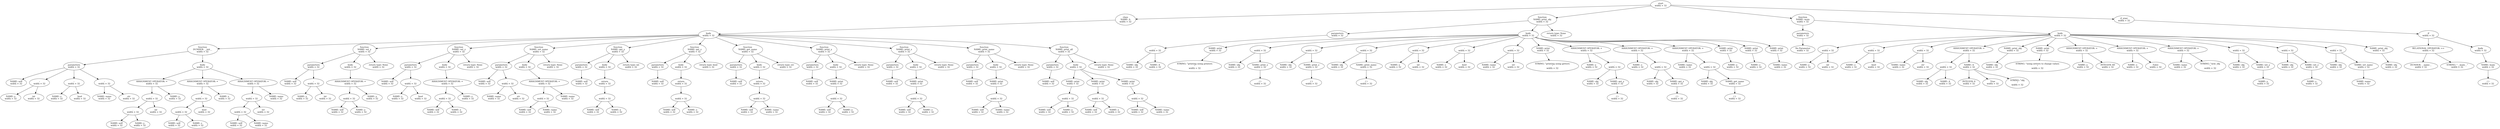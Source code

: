 digraph {
   node1 [label = "start
width = 32"]
	node2 [label = "class
NAME: A
width = 32"]
   node1 -> node2
	node3 [label = "function
NAME: print_obj
width = 32"]
   node1 -> node3
	node4 [label = "function
NAME: main
width = 32"]
   node1 -> node4
	node5 [label = "if_stmt
width = 32"]
   node1 -> node5
	node6 [label = "body
width = 32"]
   node2 -> node6
	node7 [label = "parameters
width = 32"]
   node3 -> node7
	node8 [label = "body
width = 32"]
   node3 -> node8
	node9 [label = "return type: None
width = 32"]
   node3 -> node9
	node10 [label = "parameters
width = 32"]
   node4 -> node10
	node11 [label = "body
width = 32"]
   node4 -> node11
	node12 [label = "if
width = 32"]
   node5 -> node12
	node13 [label = "function
DUNDER: __init__
width = 32"]
   node6 -> node13
	node14 [label = "function
NAME: set_y
width = 32"]
   node6 -> node14
	node15 [label = "function
NAME: set_z
width = 32"]
   node6 -> node15
	node16 [label = "function
NAME: set_name
width = 32"]
   node6 -> node16
	node17 [label = "function
NAME: get_y
width = 32"]
   node6 -> node17
	node18 [label = "function
NAME: get_z
width = 32"]
   node6 -> node18
	node19 [label = "function
NAME: get_name
width = 32"]
   node6 -> node19
	node20 [label = "function
NAME: print_y
width = 32"]
   node6 -> node20
	node21 [label = "function
NAME: print_z
width = 32"]
   node6 -> node21
	node22 [label = "function
NAME: print_name
width = 32"]
   node6 -> node22
	node23 [label = "function
NAME: print_all
width = 32"]
   node6 -> node23
	node24 [label = ":
width = 32"]
   node7 -> node24
	node25 [label = "NAME: print
width = 32"]
   node8 -> node25
	node26 [label = ".
width = 32"]
   node8 -> node26
	node27 [label = ".
width = 32"]
   node8 -> node27
	node28 [label = ".
width = 32"]
   node8 -> node28
	node29 [label = ":
width = 32"]
   node8 -> node29
	node30 [label = ":
width = 32"]
   node8 -> node30
	node31 [label = ":
width = 32"]
   node8 -> node31
	node32 [label = "NAME: print
width = 32"]
   node8 -> node32
	node33 [label = "ASSIGNMENT OPERATOR: =
width = 32"]
   node8 -> node33
	node34 [label = "ASSIGNMENT OPERATOR: =
width = 32"]
   node8 -> node34
	node35 [label = "ASSIGNMENT OPERATOR: =
width = 32"]
   node8 -> node35
	node36 [label = "NAME: print
width = 32"]
   node8 -> node36
	node37 [label = "NAME: print
width = 32"]
   node8 -> node37
	node38 [label = "NAME: print
width = 32"]
   node8 -> node38
	node39 [label = "No Parameter
width = 32"]
   node10 -> node39
	node40 [label = ":
width = 32"]
   node11 -> node40
	node41 [label = ":
width = 32"]
   node11 -> node41
	node42 [label = ":
width = 32"]
   node11 -> node42
	node43 [label = "ASSIGNMENT OPERATOR: =
width = 32"]
   node11 -> node43
	node44 [label = "NAME: print_obj
width = 32"]
   node11 -> node44
	node45 [label = "NAME: print
width = 32"]
   node11 -> node45
	node46 [label = "ASSIGNMENT OPERATOR: =
width = 32"]
   node11 -> node46
	node47 [label = "ASSIGNMENT OPERATOR: =
width = 32"]
   node11 -> node47
	node48 [label = "ASSIGNMENT OPERATOR: =
width = 32"]
   node11 -> node48
	node49 [label = ".
width = 32"]
   node11 -> node49
	node50 [label = ".
width = 32"]
   node11 -> node50
	node51 [label = ".
width = 32"]
   node11 -> node51
	node52 [label = "NAME: print_obj
width = 32"]
   node11 -> node52
	node53 [label = "RELATIONAL OPERATOR: ==
width = 32"]
   node12 -> node53
	node54 [label = "body
width = 32"]
   node12 -> node54
	node55 [label = "parameters
width = 32"]
   node13 -> node55
	node56 [label = "body
width = 32"]
   node13 -> node56
	node57 [label = "parameters
width = 32"]
   node14 -> node57
	node58 [label = "body
width = 32"]
   node14 -> node58
	node59 [label = "return type: None
width = 32"]
   node14 -> node59
	node60 [label = "parameters
width = 32"]
   node15 -> node60
	node61 [label = "body
width = 32"]
   node15 -> node61
	node62 [label = "return type: None
width = 32"]
   node15 -> node62
	node63 [label = "parameters
width = 32"]
   node16 -> node63
	node64 [label = "body
width = 32"]
   node16 -> node64
	node65 [label = "return type: None
width = 32"]
   node16 -> node65
	node66 [label = "parameters
width = 32"]
   node17 -> node66
	node67 [label = "body
width = 32"]
   node17 -> node67
	node68 [label = "return type: int
width = 32"]
   node17 -> node68
	node69 [label = "parameters
width = 32"]
   node18 -> node69
	node70 [label = "body
width = 32"]
   node18 -> node70
	node71 [label = "return type: bool
width = 32"]
   node18 -> node71
	node72 [label = "parameters
width = 32"]
   node19 -> node72
	node73 [label = "body
width = 32"]
   node19 -> node73
	node74 [label = "return type: str
width = 32"]
   node19 -> node74
	node75 [label = "parameters
width = 32"]
   node20 -> node75
	node76 [label = "body
width = 32"]
   node20 -> node76
	node77 [label = "return type: None
width = 32"]
   node20 -> node77
	node78 [label = "parameters
width = 32"]
   node21 -> node78
	node79 [label = "body
width = 32"]
   node21 -> node79
	node80 [label = "return type: None
width = 32"]
   node21 -> node80
	node81 [label = "parameters
width = 32"]
   node22 -> node81
	node82 [label = "body
width = 32"]
   node22 -> node82
	node83 [label = "return type: None
width = 32"]
   node22 -> node83
	node84 [label = "parameters
width = 32"]
   node23 -> node84
	node85 [label = "body
width = 32"]
   node23 -> node85
	node86 [label = "return type: None
width = 32"]
   node23 -> node86
	node87 [label = "NAME: obj
width = 32"]
   node24 -> node87
	node88 [label = "NAME: A
width = 32"]
   node24 -> node88
	node89 [label = "STRING: \"printing using printers\n\"
width = 32"]
   node25 -> node89
	node90 [label = "NAME: obj
width = 32"]
   node26 -> node90
	node91 [label = "NAME: print_y
width = 32"]
   node26 -> node91
	node92 [label = "NAME: obj
width = 32"]
   node27 -> node92
	node93 [label = "NAME: print_z
width = 32"]
   node27 -> node93
	node94 [label = "NAME: obj
width = 32"]
   node28 -> node94
	node95 [label = "NAME: print_name
width = 32"]
   node28 -> node95
	node96 [label = "NAME: y
width = 32"]
   node29 -> node96
	node97 [label = "int
width = 32"]
   node29 -> node97
	node98 [label = "NAME: z
width = 32"]
   node30 -> node98
	node99 [label = "bool
width = 32"]
   node30 -> node99
	node100 [label = "NAME: name
width = 32"]
   node31 -> node100
	node101 [label = "str
width = 32"]
   node31 -> node101
	node102 [label = "STRING: \"printing using getters\n\"
width = 32"]
   node32 -> node102
	node103 [label = "NAME: y
width = 32"]
   node33 -> node103
	node104 [label = ".
width = 32"]
   node33 -> node104
	node105 [label = "NAME: z
width = 32"]
   node34 -> node105
	node106 [label = ".
width = 32"]
   node34 -> node106
	node107 [label = "NAME: name
width = 32"]
   node35 -> node107
	node108 [label = ".
width = 32"]
   node35 -> node108
	node109 [label = "NAME: y
width = 32"]
   node36 -> node109
	node110 [label = "NAME: z
width = 32"]
   node37 -> node110
	node111 [label = "NAME: name
width = 32"]
   node38 -> node111
	node112 [label = "NAME: y
width = 32"]
   node40 -> node112
	node113 [label = "int
width = 32"]
   node40 -> node113
	node114 [label = "NAME: z
width = 32"]
   node41 -> node114
	node115 [label = "bool
width = 32"]
   node41 -> node115
	node116 [label = "NAME: name
width = 32"]
   node42 -> node116
	node117 [label = "str
width = 32"]
   node42 -> node117
	node118 [label = ":
width = 32"]
   node43 -> node118
	node119 [label = "NAME: A
width = 32"]
   node43 -> node119
	node120 [label = "NAME: obj
width = 32"]
   node44 -> node120
	node121 [label = "STRING: \"using setters to change values\n\"
width = 32"]
   node45 -> node121
	node122 [label = "NAME: y
width = 32"]
   node46 -> node122
	node123 [label = "INTEGER: 60
width = 32"]
   node46 -> node123
	node124 [label = "NAME: z
width = 32"]
   node47 -> node124
	node125 [label = "False
width = 32"]
   node47 -> node125
	node126 [label = "NAME: name
width = 32"]
   node48 -> node126
	node127 [label = "STRING: \"new_obj\n\"
width = 32"]
   node48 -> node127
	node128 [label = "NAME: obj
width = 32"]
   node49 -> node128
	node129 [label = "NAME: set_y
width = 32"]
   node49 -> node129
	node130 [label = "NAME: obj
width = 32"]
   node50 -> node130
	node131 [label = "NAME: set_z
width = 32"]
   node50 -> node131
	node132 [label = "NAME: obj
width = 32"]
   node51 -> node132
	node133 [label = "NAME: set_name
width = 32"]
   node51 -> node133
	node134 [label = "NAME: obj
width = 32"]
   node52 -> node134
	node135 [label = "DUNDER: __name__
width = 32"]
   node53 -> node135
	node136 [label = "STRING: \"__main__\"
width = 32"]
   node53 -> node136
	node137 [label = "NAME: main
width = 32"]
   node54 -> node137
	node138 [label = "NAME: self
width = 32"]
   node55 -> node138
	node139 [label = ":
width = 32"]
   node55 -> node139
	node140 [label = ":
width = 32"]
   node55 -> node140
	node141 [label = ":
width = 32"]
   node55 -> node141
	node142 [label = "ASSIGNMENT OPERATOR: =
width = 32"]
   node56 -> node142
	node143 [label = "ASSIGNMENT OPERATOR: =
width = 32"]
   node56 -> node143
	node144 [label = "ASSIGNMENT OPERATOR: =
width = 32"]
   node56 -> node144
	node145 [label = "NAME: self
width = 32"]
   node57 -> node145
	node146 [label = ":
width = 32"]
   node57 -> node146
	node147 [label = "ASSIGNMENT OPERATOR: =
width = 32"]
   node58 -> node147
	node148 [label = "NAME: self
width = 32"]
   node60 -> node148
	node149 [label = ":
width = 32"]
   node60 -> node149
	node150 [label = "ASSIGNMENT OPERATOR: =
width = 32"]
   node61 -> node150
	node151 [label = "NAME: self
width = 32"]
   node63 -> node151
	node152 [label = ":
width = 32"]
   node63 -> node152
	node153 [label = "ASSIGNMENT OPERATOR: =
width = 32"]
   node64 -> node153
	node154 [label = "NAME: self
width = 32"]
   node66 -> node154
	node155 [label = "return
width = 32"]
   node67 -> node155
	node156 [label = "NAME: self
width = 32"]
   node69 -> node156
	node157 [label = "return
width = 32"]
   node70 -> node157
	node158 [label = "NAME: self
width = 32"]
   node72 -> node158
	node159 [label = "return
width = 32"]
   node73 -> node159
	node160 [label = "NAME: self
width = 32"]
   node75 -> node160
	node161 [label = "NAME: print
width = 32"]
   node76 -> node161
	node162 [label = "NAME: self
width = 32"]
   node78 -> node162
	node163 [label = "NAME: print
width = 32"]
   node79 -> node163
	node164 [label = "NAME: self
width = 32"]
   node81 -> node164
	node165 [label = "NAME: print
width = 32"]
   node82 -> node165
	node166 [label = "NAME: self
width = 32"]
   node84 -> node166
	node167 [label = "NAME: print
width = 32"]
   node85 -> node167
	node168 [label = "NAME: print
width = 32"]
   node85 -> node168
	node169 [label = "NAME: print
width = 32"]
   node85 -> node169
	node170 [label = "( )
width = 32"]
   node91 -> node170
	node171 [label = "( )
width = 32"]
   node93 -> node171
	node172 [label = "( )
width = 32"]
   node95 -> node172
	node173 [label = "NAME: obj
width = 32"]
   node104 -> node173
	node174 [label = "NAME: get_y
width = 32"]
   node104 -> node174
	node175 [label = "NAME: obj
width = 32"]
   node106 -> node175
	node176 [label = "NAME: get_z
width = 32"]
   node106 -> node176
	node177 [label = "NAME: obj
width = 32"]
   node108 -> node177
	node178 [label = "NAME: get_name
width = 32"]
   node108 -> node178
	node179 [label = "NAME: obj
width = 32"]
   node118 -> node179
	node180 [label = "NAME: A
width = 32"]
   node118 -> node180
	node181 [label = "INTEGER: 6
width = 32"]
   node119 -> node181
	node182 [label = "True
width = 32"]
   node119 -> node182
	node183 [label = "STRING: \"obj\n\"
width = 32"]
   node119 -> node183
	node184 [label = "NAME: y
width = 32"]
   node129 -> node184
	node185 [label = "NAME: z
width = 32"]
   node131 -> node185
	node186 [label = "NAME: name
width = 32"]
   node133 -> node186
	node187 [label = "( )
width = 32"]
   node137 -> node187
	node188 [label = "NAME: y
width = 32"]
   node139 -> node188
	node189 [label = "int
width = 32"]
   node139 -> node189
	node190 [label = "NAME: z
width = 32"]
   node140 -> node190
	node191 [label = "bool
width = 32"]
   node140 -> node191
	node192 [label = "NAME: name
width = 32"]
   node141 -> node192
	node193 [label = "str
width = 32"]
   node141 -> node193
	node194 [label = ":
width = 32"]
   node142 -> node194
	node195 [label = "NAME: y
width = 32"]
   node142 -> node195
	node196 [label = ":
width = 32"]
   node143 -> node196
	node197 [label = "NAME: z
width = 32"]
   node143 -> node197
	node198 [label = ":
width = 32"]
   node144 -> node198
	node199 [label = "NAME: name
width = 32"]
   node144 -> node199
	node200 [label = "NAME: y
width = 32"]
   node146 -> node200
	node201 [label = "int
width = 32"]
   node146 -> node201
	node202 [label = ".
width = 32"]
   node147 -> node202
	node203 [label = "NAME: y
width = 32"]
   node147 -> node203
	node204 [label = "NAME: z
width = 32"]
   node149 -> node204
	node205 [label = "bool
width = 32"]
   node149 -> node205
	node206 [label = ".
width = 32"]
   node150 -> node206
	node207 [label = "NAME: z
width = 32"]
   node150 -> node207
	node208 [label = "NAME: name
width = 32"]
   node152 -> node208
	node209 [label = "str
width = 32"]
   node152 -> node209
	node210 [label = ".
width = 32"]
   node153 -> node210
	node211 [label = "NAME: name
width = 32"]
   node153 -> node211
	node212 [label = ".
width = 32"]
   node155 -> node212
	node213 [label = ".
width = 32"]
   node157 -> node213
	node214 [label = ".
width = 32"]
   node159 -> node214
	node215 [label = ".
width = 32"]
   node161 -> node215
	node216 [label = ".
width = 32"]
   node163 -> node216
	node217 [label = ".
width = 32"]
   node165 -> node217
	node218 [label = ".
width = 32"]
   node167 -> node218
	node219 [label = ".
width = 32"]
   node168 -> node219
	node220 [label = ".
width = 32"]
   node169 -> node220
	node221 [label = "( )
width = 32"]
   node174 -> node221
	node222 [label = "( )
width = 32"]
   node176 -> node222
	node223 [label = "( )
width = 32"]
   node178 -> node223
	node224 [label = ".
width = 32"]
   node194 -> node224
	node225 [label = "int
width = 32"]
   node194 -> node225
	node226 [label = ".
width = 32"]
   node196 -> node226
	node227 [label = "bool
width = 32"]
   node196 -> node227
	node228 [label = ".
width = 32"]
   node198 -> node228
	node229 [label = "str
width = 32"]
   node198 -> node229
	node230 [label = "NAME: self
width = 32"]
   node202 -> node230
	node231 [label = "NAME: y
width = 32"]
   node202 -> node231
	node232 [label = "NAME: self
width = 32"]
   node206 -> node232
	node233 [label = "NAME: z
width = 32"]
   node206 -> node233
	node234 [label = "NAME: self
width = 32"]
   node210 -> node234
	node235 [label = "NAME: name
width = 32"]
   node210 -> node235
	node236 [label = "NAME: self
width = 32"]
   node212 -> node236
	node237 [label = "NAME: y
width = 32"]
   node212 -> node237
	node238 [label = "NAME: self
width = 32"]
   node213 -> node238
	node239 [label = "NAME: z
width = 32"]
   node213 -> node239
	node240 [label = "NAME: self
width = 32"]
   node214 -> node240
	node241 [label = "NAME: name
width = 32"]
   node214 -> node241
	node242 [label = "NAME: self
width = 32"]
   node215 -> node242
	node243 [label = "NAME: y
width = 32"]
   node215 -> node243
	node244 [label = "NAME: self
width = 32"]
   node216 -> node244
	node245 [label = "NAME: z
width = 32"]
   node216 -> node245
	node246 [label = "NAME: self
width = 32"]
   node217 -> node246
	node247 [label = "NAME: name
width = 32"]
   node217 -> node247
	node248 [label = "NAME: self
width = 32"]
   node218 -> node248
	node249 [label = "NAME: y
width = 32"]
   node218 -> node249
	node250 [label = "NAME: self
width = 32"]
   node219 -> node250
	node251 [label = "NAME: z
width = 32"]
   node219 -> node251
	node252 [label = "NAME: self
width = 32"]
   node220 -> node252
	node253 [label = "NAME: name
width = 32"]
   node220 -> node253
	node254 [label = "NAME: self
width = 32"]
   node224 -> node254
	node255 [label = "NAME: y
width = 32"]
   node224 -> node255
	node256 [label = "NAME: self
width = 32"]
   node226 -> node256
	node257 [label = "NAME: z
width = 32"]
   node226 -> node257
	node258 [label = "NAME: self
width = 32"]
   node228 -> node258
	node259 [label = "NAME: name
width = 32"]
   node228 -> node259
}
